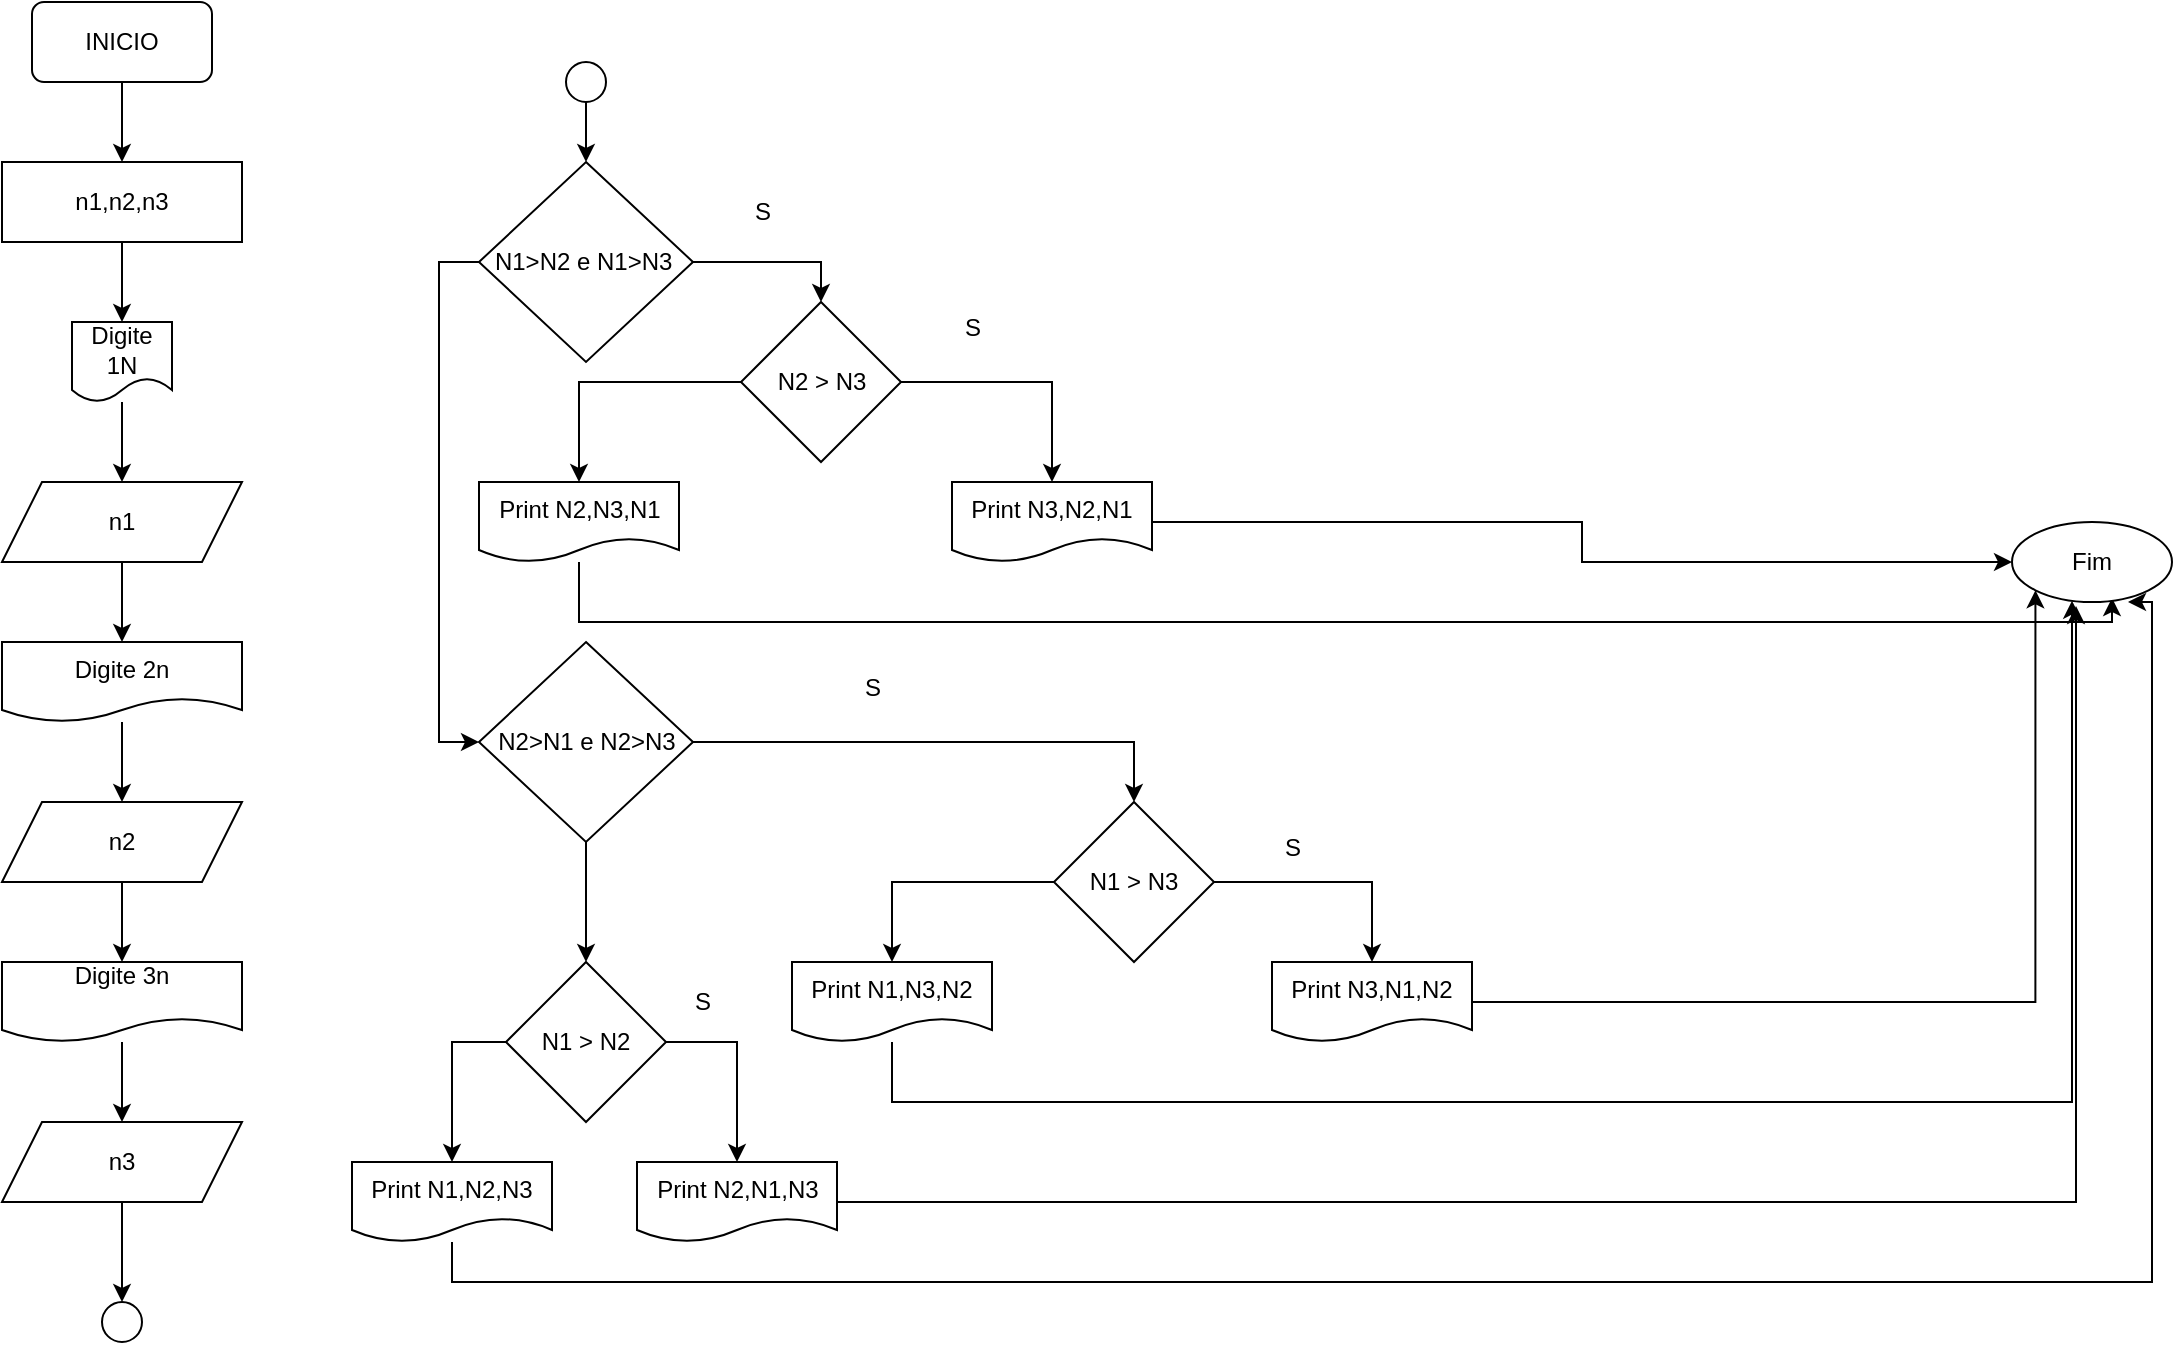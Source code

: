 <mxfile version="27.1.1">
  <diagram name="Página-1" id="8o_d95FJBN3x6Zj9qo_p">
    <mxGraphModel dx="1418" dy="828" grid="1" gridSize="10" guides="1" tooltips="1" connect="1" arrows="1" fold="1" page="1" pageScale="1" pageWidth="1169" pageHeight="827" math="0" shadow="0">
      <root>
        <mxCell id="0" />
        <mxCell id="1" parent="0" />
        <mxCell id="gPjhpHCrUUdh-xqwDhav-3" style="edgeStyle=orthogonalEdgeStyle;rounded=0;orthogonalLoop=1;jettySize=auto;html=1;exitX=0.5;exitY=1;exitDx=0;exitDy=0;entryX=0.5;entryY=0;entryDx=0;entryDy=0;" parent="1" source="gPjhpHCrUUdh-xqwDhav-1" target="gPjhpHCrUUdh-xqwDhav-2" edge="1">
          <mxGeometry relative="1" as="geometry" />
        </mxCell>
        <mxCell id="gPjhpHCrUUdh-xqwDhav-1" value="INICIO" style="rounded=1;whiteSpace=wrap;html=1;" parent="1" vertex="1">
          <mxGeometry x="80" y="40" width="90" height="40" as="geometry" />
        </mxCell>
        <mxCell id="qgf1JjqIgyWwdU3Tuipz-2" style="edgeStyle=orthogonalEdgeStyle;rounded=0;orthogonalLoop=1;jettySize=auto;html=1;exitX=0.5;exitY=1;exitDx=0;exitDy=0;entryX=0.5;entryY=0;entryDx=0;entryDy=0;" edge="1" parent="1" source="gPjhpHCrUUdh-xqwDhav-2" target="qgf1JjqIgyWwdU3Tuipz-1">
          <mxGeometry relative="1" as="geometry" />
        </mxCell>
        <mxCell id="gPjhpHCrUUdh-xqwDhav-2" value="n1,n2,n3" style="rounded=0;whiteSpace=wrap;html=1;" parent="1" vertex="1">
          <mxGeometry x="65" y="120" width="120" height="40" as="geometry" />
        </mxCell>
        <mxCell id="qgf1JjqIgyWwdU3Tuipz-8" style="edgeStyle=orthogonalEdgeStyle;rounded=0;orthogonalLoop=1;jettySize=auto;html=1;" edge="1" parent="1" source="qgf1JjqIgyWwdU3Tuipz-1" target="qgf1JjqIgyWwdU3Tuipz-3">
          <mxGeometry relative="1" as="geometry" />
        </mxCell>
        <mxCell id="qgf1JjqIgyWwdU3Tuipz-1" value="Digite 1N" style="shape=document;whiteSpace=wrap;html=1;boundedLbl=1;" vertex="1" parent="1">
          <mxGeometry x="100" y="200" width="50" height="40" as="geometry" />
        </mxCell>
        <mxCell id="qgf1JjqIgyWwdU3Tuipz-9" style="edgeStyle=orthogonalEdgeStyle;rounded=0;orthogonalLoop=1;jettySize=auto;html=1;entryX=0.5;entryY=0;entryDx=0;entryDy=0;" edge="1" parent="1" source="qgf1JjqIgyWwdU3Tuipz-3" target="qgf1JjqIgyWwdU3Tuipz-4">
          <mxGeometry relative="1" as="geometry" />
        </mxCell>
        <mxCell id="qgf1JjqIgyWwdU3Tuipz-3" value="n1" style="shape=parallelogram;perimeter=parallelogramPerimeter;whiteSpace=wrap;html=1;fixedSize=1;" vertex="1" parent="1">
          <mxGeometry x="65" y="280" width="120" height="40" as="geometry" />
        </mxCell>
        <mxCell id="qgf1JjqIgyWwdU3Tuipz-10" style="edgeStyle=orthogonalEdgeStyle;rounded=0;orthogonalLoop=1;jettySize=auto;html=1;" edge="1" parent="1" source="qgf1JjqIgyWwdU3Tuipz-4" target="qgf1JjqIgyWwdU3Tuipz-5">
          <mxGeometry relative="1" as="geometry" />
        </mxCell>
        <mxCell id="qgf1JjqIgyWwdU3Tuipz-4" value="Digite 2n" style="shape=document;whiteSpace=wrap;html=1;boundedLbl=1;" vertex="1" parent="1">
          <mxGeometry x="65" y="360" width="120" height="40" as="geometry" />
        </mxCell>
        <mxCell id="qgf1JjqIgyWwdU3Tuipz-11" style="edgeStyle=orthogonalEdgeStyle;rounded=0;orthogonalLoop=1;jettySize=auto;html=1;" edge="1" parent="1" source="qgf1JjqIgyWwdU3Tuipz-5" target="qgf1JjqIgyWwdU3Tuipz-6">
          <mxGeometry relative="1" as="geometry" />
        </mxCell>
        <mxCell id="qgf1JjqIgyWwdU3Tuipz-5" value="n2" style="shape=parallelogram;perimeter=parallelogramPerimeter;whiteSpace=wrap;html=1;fixedSize=1;" vertex="1" parent="1">
          <mxGeometry x="65" y="440" width="120" height="40" as="geometry" />
        </mxCell>
        <mxCell id="qgf1JjqIgyWwdU3Tuipz-12" style="edgeStyle=orthogonalEdgeStyle;rounded=0;orthogonalLoop=1;jettySize=auto;html=1;entryX=0.5;entryY=0;entryDx=0;entryDy=0;" edge="1" parent="1" source="qgf1JjqIgyWwdU3Tuipz-6" target="qgf1JjqIgyWwdU3Tuipz-7">
          <mxGeometry relative="1" as="geometry" />
        </mxCell>
        <mxCell id="qgf1JjqIgyWwdU3Tuipz-6" value="Digite 3n&lt;div&gt;&lt;br&gt;&lt;/div&gt;" style="shape=document;whiteSpace=wrap;html=1;boundedLbl=1;" vertex="1" parent="1">
          <mxGeometry x="65" y="520" width="120" height="40" as="geometry" />
        </mxCell>
        <mxCell id="qgf1JjqIgyWwdU3Tuipz-29" style="edgeStyle=orthogonalEdgeStyle;rounded=0;orthogonalLoop=1;jettySize=auto;html=1;entryX=0.5;entryY=0;entryDx=0;entryDy=0;" edge="1" parent="1" source="qgf1JjqIgyWwdU3Tuipz-7" target="qgf1JjqIgyWwdU3Tuipz-25">
          <mxGeometry relative="1" as="geometry" />
        </mxCell>
        <mxCell id="qgf1JjqIgyWwdU3Tuipz-7" value="n3" style="shape=parallelogram;perimeter=parallelogramPerimeter;whiteSpace=wrap;html=1;fixedSize=1;" vertex="1" parent="1">
          <mxGeometry x="65" y="600" width="120" height="40" as="geometry" />
        </mxCell>
        <mxCell id="qgf1JjqIgyWwdU3Tuipz-25" value="" style="ellipse;whiteSpace=wrap;html=1;aspect=fixed;" vertex="1" parent="1">
          <mxGeometry x="115" y="690" width="20" height="20" as="geometry" />
        </mxCell>
        <mxCell id="qgf1JjqIgyWwdU3Tuipz-143" style="edgeStyle=orthogonalEdgeStyle;rounded=0;orthogonalLoop=1;jettySize=auto;html=1;entryX=0.5;entryY=0;entryDx=0;entryDy=0;" edge="1" parent="1" source="qgf1JjqIgyWwdU3Tuipz-31" target="qgf1JjqIgyWwdU3Tuipz-52">
          <mxGeometry relative="1" as="geometry" />
        </mxCell>
        <mxCell id="qgf1JjqIgyWwdU3Tuipz-31" value="" style="ellipse;whiteSpace=wrap;html=1;aspect=fixed;" vertex="1" parent="1">
          <mxGeometry x="347" y="70" width="20" height="20" as="geometry" />
        </mxCell>
        <mxCell id="qgf1JjqIgyWwdU3Tuipz-59" style="edgeStyle=orthogonalEdgeStyle;rounded=0;orthogonalLoop=1;jettySize=auto;html=1;exitX=1;exitY=0.5;exitDx=0;exitDy=0;entryX=0.5;entryY=0;entryDx=0;entryDy=0;" edge="1" parent="1" source="qgf1JjqIgyWwdU3Tuipz-52" target="qgf1JjqIgyWwdU3Tuipz-57">
          <mxGeometry relative="1" as="geometry" />
        </mxCell>
        <mxCell id="qgf1JjqIgyWwdU3Tuipz-70" style="edgeStyle=orthogonalEdgeStyle;rounded=0;orthogonalLoop=1;jettySize=auto;html=1;exitX=0;exitY=0.5;exitDx=0;exitDy=0;entryX=0;entryY=0.5;entryDx=0;entryDy=0;" edge="1" parent="1" source="qgf1JjqIgyWwdU3Tuipz-52" target="qgf1JjqIgyWwdU3Tuipz-54">
          <mxGeometry relative="1" as="geometry">
            <mxPoint x="274.5" y="410" as="targetPoint" />
          </mxGeometry>
        </mxCell>
        <mxCell id="qgf1JjqIgyWwdU3Tuipz-52" value="&lt;span style=&quot;text-wrap-mode: nowrap;&quot;&gt;N1&amp;gt;N2 e N1&amp;gt;N3&amp;nbsp;&lt;/span&gt;" style="rhombus;whiteSpace=wrap;html=1;" vertex="1" parent="1">
          <mxGeometry x="303.5" y="120" width="107" height="100" as="geometry" />
        </mxCell>
        <mxCell id="qgf1JjqIgyWwdU3Tuipz-76" style="edgeStyle=orthogonalEdgeStyle;rounded=0;orthogonalLoop=1;jettySize=auto;html=1;entryX=0.5;entryY=0;entryDx=0;entryDy=0;" edge="1" parent="1" source="qgf1JjqIgyWwdU3Tuipz-54" target="qgf1JjqIgyWwdU3Tuipz-72">
          <mxGeometry relative="1" as="geometry">
            <mxPoint x="536.75" y="410" as="targetPoint" />
          </mxGeometry>
        </mxCell>
        <mxCell id="qgf1JjqIgyWwdU3Tuipz-83" style="edgeStyle=orthogonalEdgeStyle;rounded=0;orthogonalLoop=1;jettySize=auto;html=1;" edge="1" parent="1" source="qgf1JjqIgyWwdU3Tuipz-54" target="qgf1JjqIgyWwdU3Tuipz-82">
          <mxGeometry relative="1" as="geometry" />
        </mxCell>
        <mxCell id="qgf1JjqIgyWwdU3Tuipz-54" value="&lt;span style=&quot;text-wrap-mode: nowrap;&quot;&gt;N2&amp;gt;N1 e N2&amp;gt;N3&lt;/span&gt;" style="rhombus;whiteSpace=wrap;html=1;" vertex="1" parent="1">
          <mxGeometry x="303.5" y="360" width="107" height="100" as="geometry" />
        </mxCell>
        <mxCell id="qgf1JjqIgyWwdU3Tuipz-69" style="edgeStyle=orthogonalEdgeStyle;rounded=0;orthogonalLoop=1;jettySize=auto;html=1;entryX=0.5;entryY=0;entryDx=0;entryDy=0;" edge="1" parent="1" source="qgf1JjqIgyWwdU3Tuipz-57" target="qgf1JjqIgyWwdU3Tuipz-67">
          <mxGeometry relative="1" as="geometry">
            <mxPoint x="354.5" y="230" as="targetPoint" />
          </mxGeometry>
        </mxCell>
        <mxCell id="qgf1JjqIgyWwdU3Tuipz-96" style="edgeStyle=orthogonalEdgeStyle;rounded=0;orthogonalLoop=1;jettySize=auto;html=1;" edge="1" parent="1" source="qgf1JjqIgyWwdU3Tuipz-57" target="qgf1JjqIgyWwdU3Tuipz-58">
          <mxGeometry relative="1" as="geometry" />
        </mxCell>
        <mxCell id="qgf1JjqIgyWwdU3Tuipz-57" value="N2 &amp;gt; N3" style="rhombus;whiteSpace=wrap;html=1;" vertex="1" parent="1">
          <mxGeometry x="434.5" y="190" width="80" height="80" as="geometry" />
        </mxCell>
        <mxCell id="qgf1JjqIgyWwdU3Tuipz-102" style="edgeStyle=orthogonalEdgeStyle;rounded=0;orthogonalLoop=1;jettySize=auto;html=1;" edge="1" parent="1" source="qgf1JjqIgyWwdU3Tuipz-58" target="qgf1JjqIgyWwdU3Tuipz-99">
          <mxGeometry relative="1" as="geometry">
            <mxPoint x="1100" y="420" as="targetPoint" />
            <Array as="points" />
          </mxGeometry>
        </mxCell>
        <mxCell id="qgf1JjqIgyWwdU3Tuipz-58" value="Print N3,N2,N1" style="shape=document;whiteSpace=wrap;html=1;boundedLbl=1;" vertex="1" parent="1">
          <mxGeometry x="540" y="280" width="100" height="40" as="geometry" />
        </mxCell>
        <mxCell id="qgf1JjqIgyWwdU3Tuipz-146" style="edgeStyle=orthogonalEdgeStyle;rounded=0;orthogonalLoop=1;jettySize=auto;html=1;entryX=0.625;entryY=0.95;entryDx=0;entryDy=0;entryPerimeter=0;" edge="1" parent="1" source="qgf1JjqIgyWwdU3Tuipz-67" target="qgf1JjqIgyWwdU3Tuipz-99">
          <mxGeometry relative="1" as="geometry">
            <mxPoint x="1120" y="350" as="targetPoint" />
            <Array as="points">
              <mxPoint x="354" y="350" />
              <mxPoint x="1120" y="350" />
            </Array>
          </mxGeometry>
        </mxCell>
        <mxCell id="qgf1JjqIgyWwdU3Tuipz-67" value="Print N2,N3,N1" style="shape=document;whiteSpace=wrap;html=1;boundedLbl=1;" vertex="1" parent="1">
          <mxGeometry x="303.5" y="280" width="100" height="40" as="geometry" />
        </mxCell>
        <mxCell id="qgf1JjqIgyWwdU3Tuipz-94" style="edgeStyle=orthogonalEdgeStyle;rounded=0;orthogonalLoop=1;jettySize=auto;html=1;entryX=0.5;entryY=0;entryDx=0;entryDy=0;" edge="1" parent="1" source="qgf1JjqIgyWwdU3Tuipz-72" target="qgf1JjqIgyWwdU3Tuipz-75">
          <mxGeometry relative="1" as="geometry">
            <mxPoint x="760.0" y="480" as="targetPoint" />
          </mxGeometry>
        </mxCell>
        <mxCell id="qgf1JjqIgyWwdU3Tuipz-95" style="edgeStyle=orthogonalEdgeStyle;rounded=0;orthogonalLoop=1;jettySize=auto;html=1;entryX=0.5;entryY=0;entryDx=0;entryDy=0;" edge="1" parent="1" source="qgf1JjqIgyWwdU3Tuipz-72" target="qgf1JjqIgyWwdU3Tuipz-78">
          <mxGeometry relative="1" as="geometry">
            <mxPoint x="500" y="480" as="targetPoint" />
          </mxGeometry>
        </mxCell>
        <mxCell id="qgf1JjqIgyWwdU3Tuipz-72" value="N1 &amp;gt; N3" style="rhombus;whiteSpace=wrap;html=1;" vertex="1" parent="1">
          <mxGeometry x="591" y="440" width="80" height="80" as="geometry" />
        </mxCell>
        <mxCell id="qgf1JjqIgyWwdU3Tuipz-106" style="edgeStyle=orthogonalEdgeStyle;rounded=0;orthogonalLoop=1;jettySize=auto;html=1;entryX=0;entryY=1;entryDx=0;entryDy=0;" edge="1" parent="1" source="qgf1JjqIgyWwdU3Tuipz-75" target="qgf1JjqIgyWwdU3Tuipz-99">
          <mxGeometry relative="1" as="geometry">
            <mxPoint x="1100" y="420" as="targetPoint" />
          </mxGeometry>
        </mxCell>
        <mxCell id="qgf1JjqIgyWwdU3Tuipz-75" value="Print N3,N1,N2" style="shape=document;whiteSpace=wrap;html=1;boundedLbl=1;" vertex="1" parent="1">
          <mxGeometry x="700" y="520" width="100" height="40" as="geometry" />
        </mxCell>
        <mxCell id="qgf1JjqIgyWwdU3Tuipz-105" style="edgeStyle=orthogonalEdgeStyle;rounded=0;orthogonalLoop=1;jettySize=auto;html=1;" edge="1" parent="1" source="qgf1JjqIgyWwdU3Tuipz-78" target="qgf1JjqIgyWwdU3Tuipz-99">
          <mxGeometry relative="1" as="geometry">
            <mxPoint x="1100" y="420" as="targetPoint" />
            <Array as="points">
              <mxPoint x="510" y="590" />
              <mxPoint x="1100" y="590" />
            </Array>
          </mxGeometry>
        </mxCell>
        <mxCell id="qgf1JjqIgyWwdU3Tuipz-78" value="Print N1,N3,N2" style="shape=document;whiteSpace=wrap;html=1;boundedLbl=1;" vertex="1" parent="1">
          <mxGeometry x="460" y="520" width="100" height="40" as="geometry" />
        </mxCell>
        <mxCell id="qgf1JjqIgyWwdU3Tuipz-89" style="edgeStyle=orthogonalEdgeStyle;rounded=0;orthogonalLoop=1;jettySize=auto;html=1;exitX=1;exitY=0.5;exitDx=0;exitDy=0;entryX=0.5;entryY=0;entryDx=0;entryDy=0;" edge="1" parent="1" source="qgf1JjqIgyWwdU3Tuipz-82" target="qgf1JjqIgyWwdU3Tuipz-86">
          <mxGeometry relative="1" as="geometry" />
        </mxCell>
        <mxCell id="qgf1JjqIgyWwdU3Tuipz-90" style="edgeStyle=orthogonalEdgeStyle;rounded=0;orthogonalLoop=1;jettySize=auto;html=1;exitX=0;exitY=0.5;exitDx=0;exitDy=0;entryX=0.5;entryY=0;entryDx=0;entryDy=0;" edge="1" parent="1" source="qgf1JjqIgyWwdU3Tuipz-82" target="qgf1JjqIgyWwdU3Tuipz-87">
          <mxGeometry relative="1" as="geometry" />
        </mxCell>
        <mxCell id="qgf1JjqIgyWwdU3Tuipz-82" value="N1 &amp;gt; N2" style="rhombus;whiteSpace=wrap;html=1;" vertex="1" parent="1">
          <mxGeometry x="317" y="520" width="80" height="80" as="geometry" />
        </mxCell>
        <mxCell id="qgf1JjqIgyWwdU3Tuipz-104" style="edgeStyle=orthogonalEdgeStyle;rounded=0;orthogonalLoop=1;jettySize=auto;html=1;entryX=0.4;entryY=1.05;entryDx=0;entryDy=0;entryPerimeter=0;" edge="1" parent="1" source="qgf1JjqIgyWwdU3Tuipz-86" target="qgf1JjqIgyWwdU3Tuipz-99">
          <mxGeometry relative="1" as="geometry">
            <mxPoint x="1100" y="420" as="targetPoint" />
          </mxGeometry>
        </mxCell>
        <mxCell id="qgf1JjqIgyWwdU3Tuipz-86" value="Print N2,N1,N3" style="shape=document;whiteSpace=wrap;html=1;boundedLbl=1;" vertex="1" parent="1">
          <mxGeometry x="382.5" y="620" width="100" height="40" as="geometry" />
        </mxCell>
        <mxCell id="qgf1JjqIgyWwdU3Tuipz-103" style="edgeStyle=orthogonalEdgeStyle;rounded=0;orthogonalLoop=1;jettySize=auto;html=1;entryX=0.725;entryY=1;entryDx=0;entryDy=0;entryPerimeter=0;" edge="1" parent="1" source="qgf1JjqIgyWwdU3Tuipz-87" target="qgf1JjqIgyWwdU3Tuipz-99">
          <mxGeometry relative="1" as="geometry">
            <mxPoint x="1100" y="420" as="targetPoint" />
            <Array as="points">
              <mxPoint x="290" y="680" />
              <mxPoint x="1140" y="680" />
              <mxPoint x="1140" y="340" />
            </Array>
          </mxGeometry>
        </mxCell>
        <mxCell id="qgf1JjqIgyWwdU3Tuipz-87" value="Print N1,N2,N3" style="shape=document;whiteSpace=wrap;html=1;boundedLbl=1;" vertex="1" parent="1">
          <mxGeometry x="240" y="620" width="100" height="40" as="geometry" />
        </mxCell>
        <mxCell id="qgf1JjqIgyWwdU3Tuipz-99" value="Fim" style="ellipse;whiteSpace=wrap;html=1;" vertex="1" parent="1">
          <mxGeometry x="1070" y="300" width="80" height="40" as="geometry" />
        </mxCell>
        <mxCell id="qgf1JjqIgyWwdU3Tuipz-148" value="S" style="text;html=1;align=center;verticalAlign=middle;resizable=0;points=[];autosize=1;strokeColor=none;fillColor=none;" vertex="1" parent="1">
          <mxGeometry x="430" y="130" width="30" height="30" as="geometry" />
        </mxCell>
        <mxCell id="qgf1JjqIgyWwdU3Tuipz-149" value="S" style="text;html=1;align=center;verticalAlign=middle;resizable=0;points=[];autosize=1;strokeColor=none;fillColor=none;" vertex="1" parent="1">
          <mxGeometry x="535" y="188" width="30" height="30" as="geometry" />
        </mxCell>
        <mxCell id="qgf1JjqIgyWwdU3Tuipz-151" value="S" style="text;html=1;align=center;verticalAlign=middle;resizable=0;points=[];autosize=1;strokeColor=none;fillColor=none;" vertex="1" parent="1">
          <mxGeometry x="485" y="368" width="30" height="30" as="geometry" />
        </mxCell>
        <mxCell id="qgf1JjqIgyWwdU3Tuipz-152" value="S" style="text;html=1;align=center;verticalAlign=middle;resizable=0;points=[];autosize=1;strokeColor=none;fillColor=none;" vertex="1" parent="1">
          <mxGeometry x="695" y="448" width="30" height="30" as="geometry" />
        </mxCell>
        <mxCell id="qgf1JjqIgyWwdU3Tuipz-153" value="S" style="text;html=1;align=center;verticalAlign=middle;resizable=0;points=[];autosize=1;strokeColor=none;fillColor=none;" vertex="1" parent="1">
          <mxGeometry x="400" y="525" width="30" height="30" as="geometry" />
        </mxCell>
      </root>
    </mxGraphModel>
  </diagram>
</mxfile>
